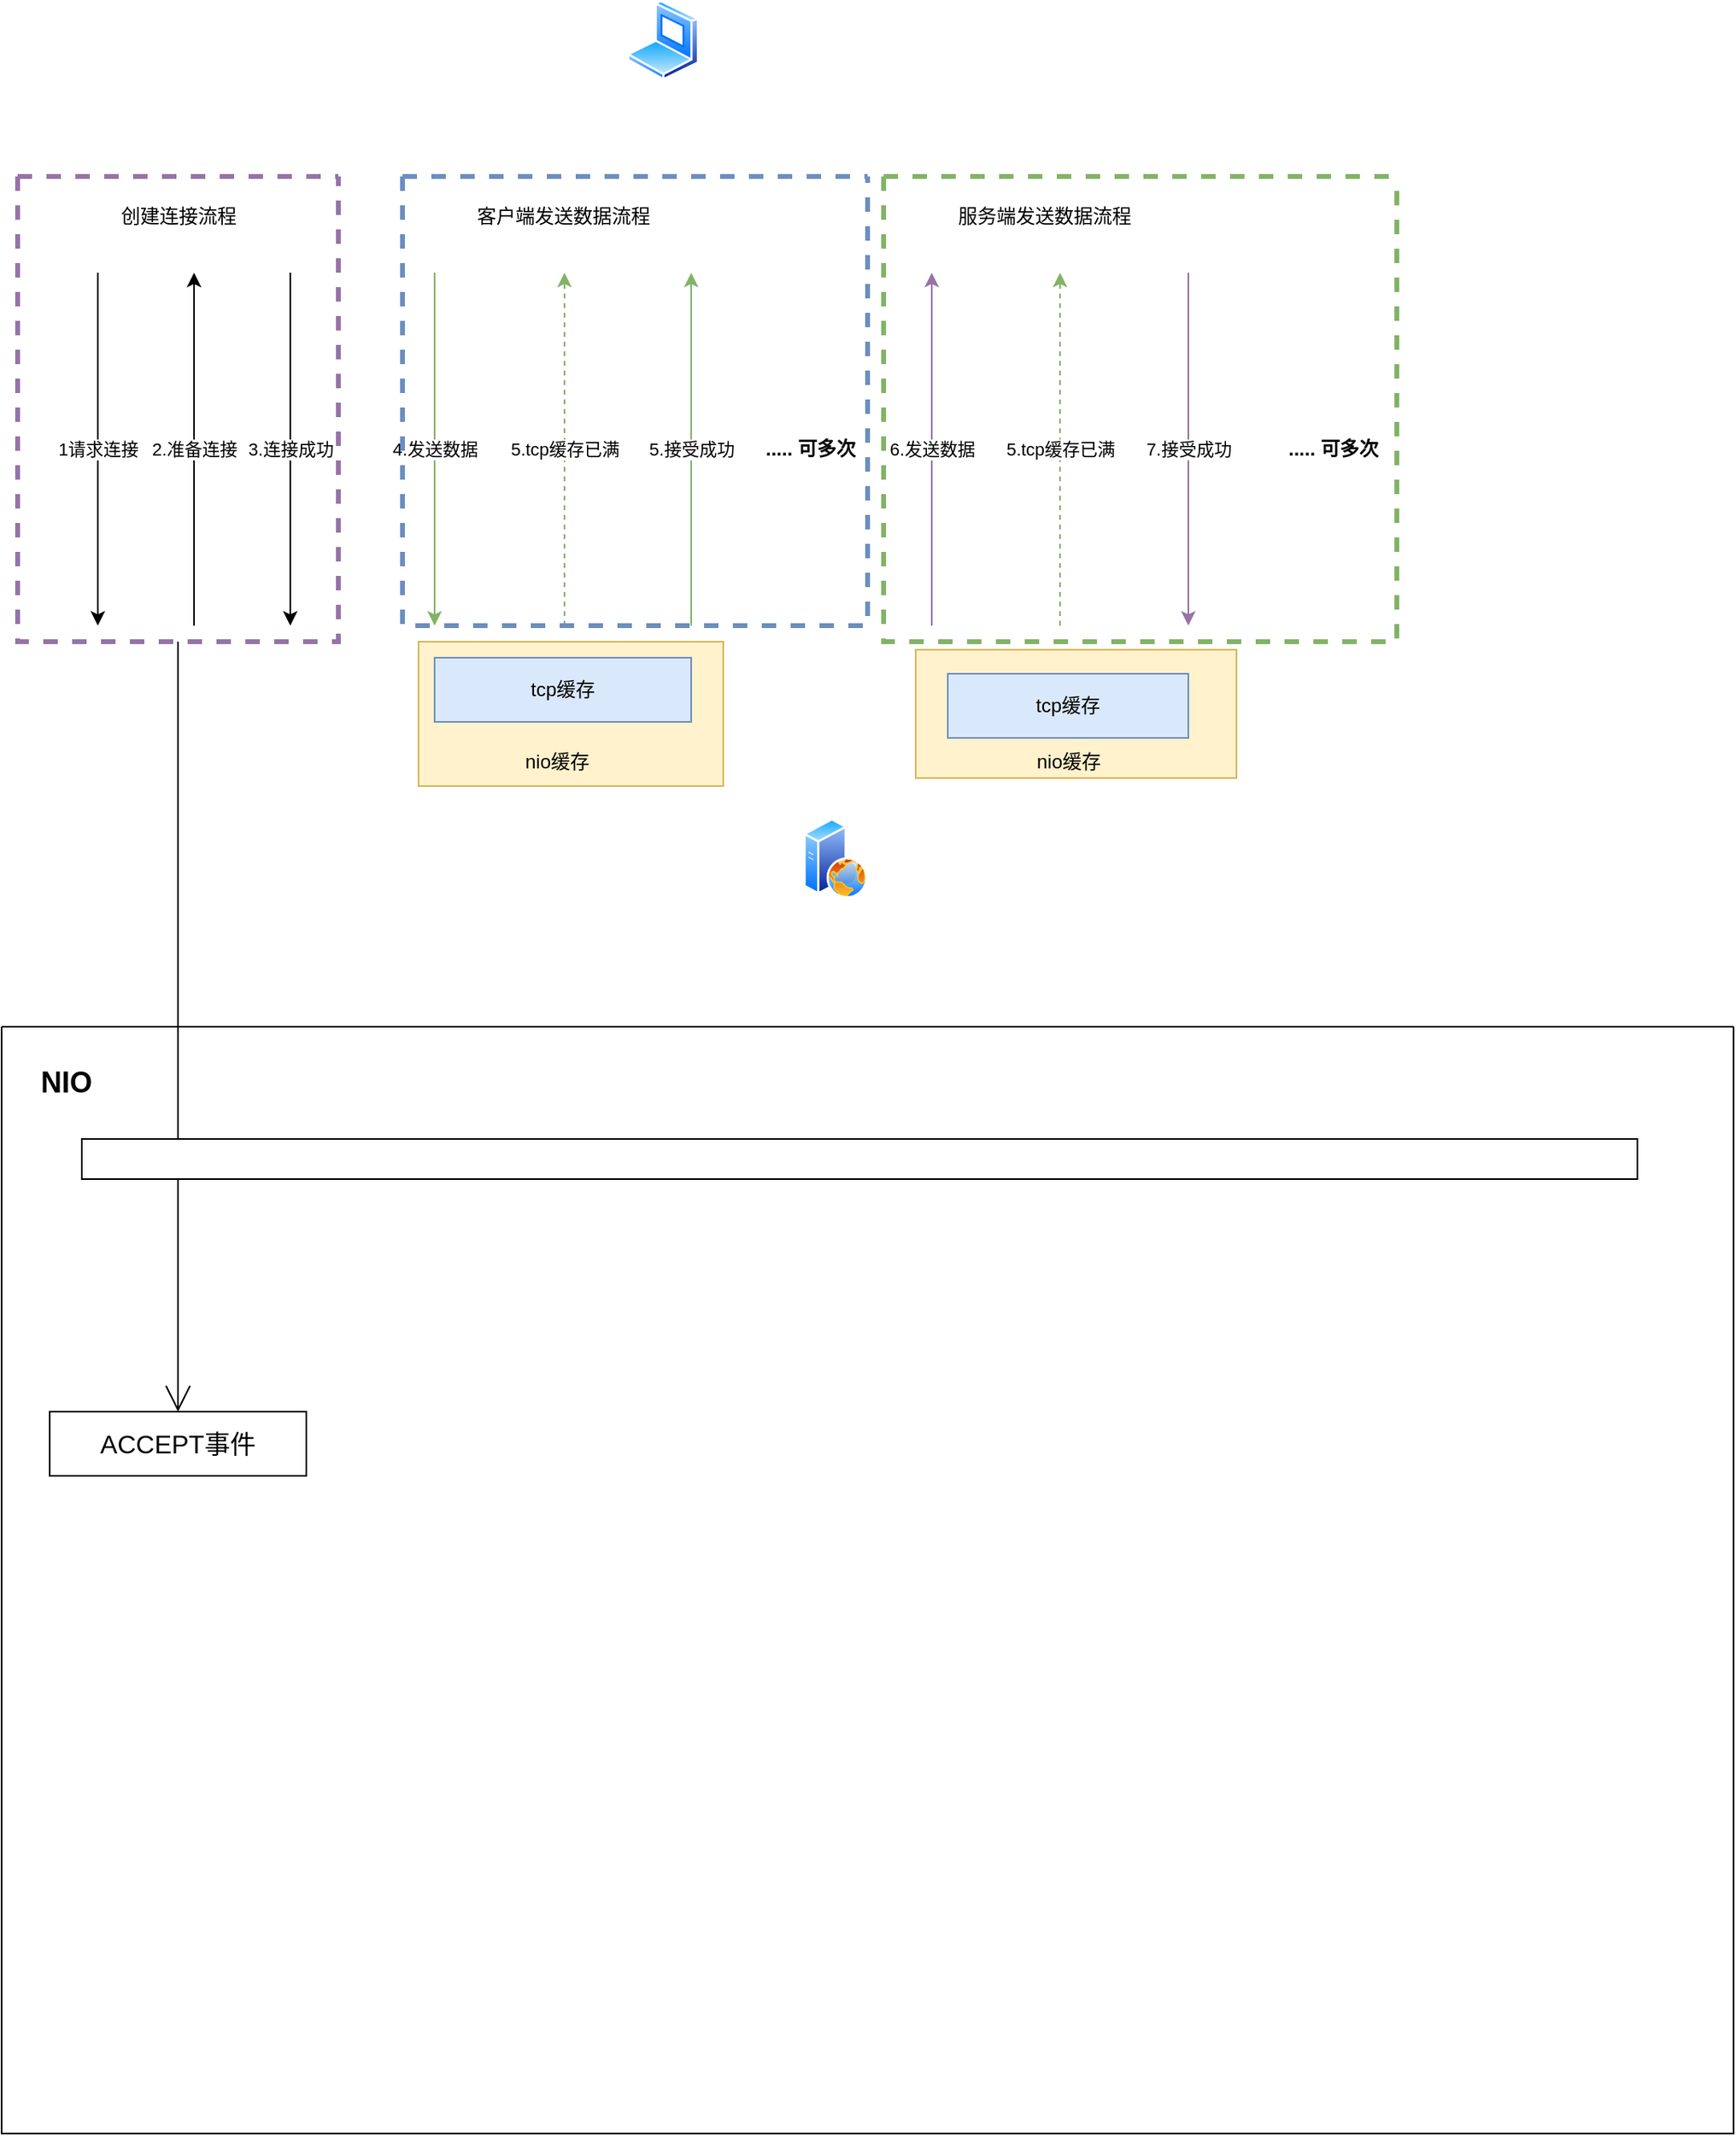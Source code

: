 <mxfile version="20.6.0" type="github">
  <diagram id="e4hHuJ-54vjYfhkMVgoX" name="第 1 页">
    <mxGraphModel dx="1886" dy="2104" grid="1" gridSize="10" guides="1" tooltips="1" connect="1" arrows="1" fold="1" page="1" pageScale="1" pageWidth="827" pageHeight="1169" math="0" shadow="0">
      <root>
        <mxCell id="0" />
        <mxCell id="1" parent="0" />
        <mxCell id="p51XQmS9mh3FHobpT9FH-1" value="" style="aspect=fixed;perimeter=ellipsePerimeter;html=1;align=center;shadow=0;dashed=0;spacingTop=3;image;image=img/lib/active_directory/laptop_client.svg;" vertex="1" parent="1">
          <mxGeometry x="430" y="-10" width="45" height="50" as="geometry" />
        </mxCell>
        <mxCell id="p51XQmS9mh3FHobpT9FH-2" value="" style="aspect=fixed;perimeter=ellipsePerimeter;html=1;align=center;shadow=0;dashed=0;spacingTop=3;image;image=img/lib/active_directory/web_server.svg;" vertex="1" parent="1">
          <mxGeometry x="540" y="500" width="40" height="50" as="geometry" />
        </mxCell>
        <mxCell id="p51XQmS9mh3FHobpT9FH-4" value="" style="endArrow=classic;html=1;rounded=0;" edge="1" parent="1">
          <mxGeometry relative="1" as="geometry">
            <mxPoint x="100" y="160" as="sourcePoint" />
            <mxPoint x="100" y="380" as="targetPoint" />
          </mxGeometry>
        </mxCell>
        <mxCell id="p51XQmS9mh3FHobpT9FH-5" value="1请求连接" style="edgeLabel;resizable=0;html=1;align=center;verticalAlign=middle;" connectable="0" vertex="1" parent="p51XQmS9mh3FHobpT9FH-4">
          <mxGeometry relative="1" as="geometry" />
        </mxCell>
        <mxCell id="p51XQmS9mh3FHobpT9FH-10" value="" style="endArrow=classic;html=1;rounded=0;" edge="1" parent="1">
          <mxGeometry relative="1" as="geometry">
            <mxPoint x="160" y="380" as="sourcePoint" />
            <mxPoint x="160" y="160" as="targetPoint" />
          </mxGeometry>
        </mxCell>
        <mxCell id="p51XQmS9mh3FHobpT9FH-11" value="2.准备连接" style="edgeLabel;resizable=0;html=1;align=center;verticalAlign=middle;" connectable="0" vertex="1" parent="p51XQmS9mh3FHobpT9FH-10">
          <mxGeometry relative="1" as="geometry" />
        </mxCell>
        <mxCell id="p51XQmS9mh3FHobpT9FH-12" value="" style="endArrow=classic;html=1;rounded=0;" edge="1" parent="1">
          <mxGeometry relative="1" as="geometry">
            <mxPoint x="220" y="160" as="sourcePoint" />
            <mxPoint x="220" y="380" as="targetPoint" />
          </mxGeometry>
        </mxCell>
        <mxCell id="p51XQmS9mh3FHobpT9FH-13" value="3.连接成功" style="edgeLabel;resizable=0;html=1;align=center;verticalAlign=middle;" connectable="0" vertex="1" parent="p51XQmS9mh3FHobpT9FH-12">
          <mxGeometry relative="1" as="geometry" />
        </mxCell>
        <mxCell id="p51XQmS9mh3FHobpT9FH-14" value="" style="endArrow=classic;html=1;rounded=0;fillColor=#d5e8d4;strokeColor=#82b366;" edge="1" parent="1">
          <mxGeometry relative="1" as="geometry">
            <mxPoint x="310" y="160" as="sourcePoint" />
            <mxPoint x="310" y="380" as="targetPoint" />
          </mxGeometry>
        </mxCell>
        <mxCell id="p51XQmS9mh3FHobpT9FH-15" value="4.发送数据" style="edgeLabel;resizable=0;html=1;align=center;verticalAlign=middle;" connectable="0" vertex="1" parent="p51XQmS9mh3FHobpT9FH-14">
          <mxGeometry relative="1" as="geometry" />
        </mxCell>
        <mxCell id="p51XQmS9mh3FHobpT9FH-16" value="" style="endArrow=classic;html=1;rounded=0;fillColor=#d5e8d4;strokeColor=#82b366;" edge="1" parent="1">
          <mxGeometry relative="1" as="geometry">
            <mxPoint x="470" y="380" as="sourcePoint" />
            <mxPoint x="470" y="160" as="targetPoint" />
          </mxGeometry>
        </mxCell>
        <mxCell id="p51XQmS9mh3FHobpT9FH-17" value="5.接受成功" style="edgeLabel;resizable=0;html=1;align=center;verticalAlign=middle;" connectable="0" vertex="1" parent="p51XQmS9mh3FHobpT9FH-16">
          <mxGeometry relative="1" as="geometry" />
        </mxCell>
        <mxCell id="p51XQmS9mh3FHobpT9FH-18" value="" style="endArrow=classic;html=1;rounded=0;fillColor=#e1d5e7;strokeColor=#9673a6;" edge="1" parent="1">
          <mxGeometry relative="1" as="geometry">
            <mxPoint x="620" y="380" as="sourcePoint" />
            <mxPoint x="620" y="160" as="targetPoint" />
          </mxGeometry>
        </mxCell>
        <mxCell id="p51XQmS9mh3FHobpT9FH-19" value="6.发送数据" style="edgeLabel;resizable=0;html=1;align=center;verticalAlign=middle;" connectable="0" vertex="1" parent="p51XQmS9mh3FHobpT9FH-18">
          <mxGeometry relative="1" as="geometry" />
        </mxCell>
        <mxCell id="p51XQmS9mh3FHobpT9FH-20" value="" style="endArrow=classic;html=1;rounded=0;fillColor=#e1d5e7;strokeColor=#9673a6;" edge="1" parent="1">
          <mxGeometry relative="1" as="geometry">
            <mxPoint x="780" y="160" as="sourcePoint" />
            <mxPoint x="780" y="380" as="targetPoint" />
          </mxGeometry>
        </mxCell>
        <mxCell id="p51XQmS9mh3FHobpT9FH-21" value="7.接受成功" style="edgeLabel;resizable=0;html=1;align=center;verticalAlign=middle;" connectable="0" vertex="1" parent="p51XQmS9mh3FHobpT9FH-20">
          <mxGeometry relative="1" as="geometry" />
        </mxCell>
        <mxCell id="p51XQmS9mh3FHobpT9FH-22" value="..... 可多次" style="text;html=1;align=center;verticalAlign=middle;resizable=0;points=[];autosize=1;strokeColor=none;fillColor=none;fontStyle=1" vertex="1" parent="1">
          <mxGeometry x="830" y="255" width="80" height="30" as="geometry" />
        </mxCell>
        <mxCell id="p51XQmS9mh3FHobpT9FH-23" value="..... 可多次" style="text;html=1;align=center;verticalAlign=middle;resizable=0;points=[];autosize=1;strokeColor=none;fillColor=none;fontStyle=1" vertex="1" parent="1">
          <mxGeometry x="504" y="255" width="80" height="30" as="geometry" />
        </mxCell>
        <mxCell id="p51XQmS9mh3FHobpT9FH-24" value="" style="rounded=0;whiteSpace=wrap;html=1;fillColor=#fff2cc;strokeColor=#d6b656;" vertex="1" parent="1">
          <mxGeometry x="300" y="390" width="190" height="90" as="geometry" />
        </mxCell>
        <mxCell id="p51XQmS9mh3FHobpT9FH-25" value="tcp缓存" style="rounded=0;whiteSpace=wrap;html=1;fillColor=#dae8fc;strokeColor=#6c8ebf;" vertex="1" parent="1">
          <mxGeometry x="310" y="400" width="160" height="40" as="geometry" />
        </mxCell>
        <mxCell id="p51XQmS9mh3FHobpT9FH-27" value="nio缓存" style="text;html=1;align=center;verticalAlign=middle;resizable=0;points=[];autosize=1;strokeColor=none;fillColor=none;" vertex="1" parent="1">
          <mxGeometry x="356" y="450" width="60" height="30" as="geometry" />
        </mxCell>
        <mxCell id="p51XQmS9mh3FHobpT9FH-30" value="" style="endArrow=classic;html=1;rounded=0;fillColor=#d5e8d4;strokeColor=#82b366;movable=1;resizable=1;rotatable=1;deletable=1;editable=1;connectable=1;dashed=1;" edge="1" parent="1">
          <mxGeometry relative="1" as="geometry">
            <mxPoint x="391" y="380" as="sourcePoint" />
            <mxPoint x="391" y="160" as="targetPoint" />
          </mxGeometry>
        </mxCell>
        <mxCell id="p51XQmS9mh3FHobpT9FH-31" value="5.tcp缓存已满" style="edgeLabel;resizable=0;html=1;align=center;verticalAlign=middle;" connectable="0" vertex="1" parent="p51XQmS9mh3FHobpT9FH-30">
          <mxGeometry relative="1" as="geometry" />
        </mxCell>
        <mxCell id="p51XQmS9mh3FHobpT9FH-33" value="" style="rounded=0;whiteSpace=wrap;html=1;fillColor=#fff2cc;strokeColor=#d6b656;" vertex="1" parent="1">
          <mxGeometry x="610" y="395" width="200" height="80" as="geometry" />
        </mxCell>
        <mxCell id="p51XQmS9mh3FHobpT9FH-34" value="tcp缓存" style="rounded=0;whiteSpace=wrap;html=1;fillColor=#dae8fc;strokeColor=#6c8ebf;" vertex="1" parent="1">
          <mxGeometry x="630" y="410" width="150" height="40" as="geometry" />
        </mxCell>
        <mxCell id="p51XQmS9mh3FHobpT9FH-35" value="nio缓存" style="text;html=1;align=center;verticalAlign=middle;resizable=0;points=[];autosize=1;strokeColor=none;fillColor=none;" vertex="1" parent="1">
          <mxGeometry x="675" y="450" width="60" height="30" as="geometry" />
        </mxCell>
        <mxCell id="p51XQmS9mh3FHobpT9FH-36" value="" style="endArrow=classic;html=1;rounded=0;fillColor=#d5e8d4;strokeColor=#82b366;movable=1;resizable=1;rotatable=1;deletable=1;editable=1;connectable=1;dashed=1;" edge="1" parent="1">
          <mxGeometry relative="1" as="geometry">
            <mxPoint x="700" y="380" as="sourcePoint" />
            <mxPoint x="700" y="160" as="targetPoint" />
          </mxGeometry>
        </mxCell>
        <mxCell id="p51XQmS9mh3FHobpT9FH-37" value="5.tcp缓存已满" style="edgeLabel;resizable=0;html=1;align=center;verticalAlign=middle;" connectable="0" vertex="1" parent="p51XQmS9mh3FHobpT9FH-36">
          <mxGeometry relative="1" as="geometry" />
        </mxCell>
        <mxCell id="p51XQmS9mh3FHobpT9FH-50" style="edgeStyle=none;curved=1;rounded=0;orthogonalLoop=1;jettySize=auto;html=1;exitX=0.5;exitY=1;exitDx=0;exitDy=0;fontSize=12;endArrow=open;startSize=14;endSize=14;sourcePerimeterSpacing=8;targetPerimeterSpacing=8;entryX=0.5;entryY=0;entryDx=0;entryDy=0;" edge="1" parent="1" source="p51XQmS9mh3FHobpT9FH-38" target="p51XQmS9mh3FHobpT9FH-49">
          <mxGeometry relative="1" as="geometry">
            <mxPoint x="150" y="550" as="targetPoint" />
          </mxGeometry>
        </mxCell>
        <mxCell id="p51XQmS9mh3FHobpT9FH-38" value="" style="swimlane;startSize=0;fillStyle=auto;strokeWidth=3;rounded=0;dashed=1;fillColor=#e1d5e7;strokeColor=#9673a6;" vertex="1" parent="1">
          <mxGeometry x="50" y="100" width="200" height="290" as="geometry" />
        </mxCell>
        <mxCell id="p51XQmS9mh3FHobpT9FH-39" value="创建连接流程" style="text;html=1;align=center;verticalAlign=middle;resizable=0;points=[];autosize=1;strokeColor=none;fillColor=none;" vertex="1" parent="p51XQmS9mh3FHobpT9FH-38">
          <mxGeometry x="50" y="10" width="100" height="30" as="geometry" />
        </mxCell>
        <mxCell id="p51XQmS9mh3FHobpT9FH-40" value="" style="swimlane;startSize=0;fillStyle=auto;strokeWidth=3;rounded=0;dashed=1;fillColor=#dae8fc;strokeColor=#6c8ebf;" vertex="1" parent="1">
          <mxGeometry x="290" y="100" width="290" height="280" as="geometry" />
        </mxCell>
        <mxCell id="p51XQmS9mh3FHobpT9FH-41" value="客户端发送数据流程" style="text;html=1;align=center;verticalAlign=middle;resizable=0;points=[];autosize=1;strokeColor=none;fillColor=none;" vertex="1" parent="p51XQmS9mh3FHobpT9FH-40">
          <mxGeometry x="35" y="10" width="130" height="30" as="geometry" />
        </mxCell>
        <mxCell id="p51XQmS9mh3FHobpT9FH-42" value="" style="swimlane;startSize=0;fillStyle=auto;strokeWidth=3;rounded=0;dashed=1;fillColor=#d5e8d4;strokeColor=#82b366;" vertex="1" parent="1">
          <mxGeometry x="590" y="100" width="320" height="290" as="geometry" />
        </mxCell>
        <mxCell id="p51XQmS9mh3FHobpT9FH-43" value="服务端发送数据流程" style="text;html=1;align=center;verticalAlign=middle;resizable=0;points=[];autosize=1;strokeColor=none;fillColor=none;" vertex="1" parent="p51XQmS9mh3FHobpT9FH-42">
          <mxGeometry x="35" y="10" width="130" height="30" as="geometry" />
        </mxCell>
        <mxCell id="p51XQmS9mh3FHobpT9FH-47" value="" style="swimlane;startSize=0;" vertex="1" parent="1">
          <mxGeometry x="40" y="630" width="1080" height="690" as="geometry" />
        </mxCell>
        <mxCell id="p51XQmS9mh3FHobpT9FH-52" value="" style="rounded=0;whiteSpace=wrap;html=1;fontSize=16;" vertex="1" parent="p51XQmS9mh3FHobpT9FH-47">
          <mxGeometry x="50" y="70" width="970" height="25" as="geometry" />
        </mxCell>
        <mxCell id="p51XQmS9mh3FHobpT9FH-48" value="&lt;b style=&quot;font-size: 18px;&quot;&gt;NIO&lt;/b&gt;" style="text;html=1;align=center;verticalAlign=middle;resizable=0;points=[];autosize=1;strokeColor=none;fillColor=none;fontSize=18;" vertex="1" parent="p51XQmS9mh3FHobpT9FH-47">
          <mxGeometry x="10" y="15" width="60" height="40" as="geometry" />
        </mxCell>
        <mxCell id="p51XQmS9mh3FHobpT9FH-49" value="ACCEPT事件" style="rounded=0;whiteSpace=wrap;html=1;fontSize=16;" vertex="1" parent="p51XQmS9mh3FHobpT9FH-47">
          <mxGeometry x="30" y="240" width="160" height="40" as="geometry" />
        </mxCell>
      </root>
    </mxGraphModel>
  </diagram>
</mxfile>
